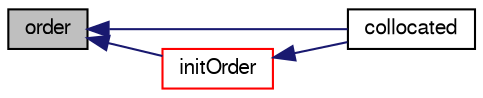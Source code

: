 digraph "order"
{
  bgcolor="transparent";
  edge [fontname="FreeSans",fontsize="10",labelfontname="FreeSans",labelfontsize="10"];
  node [fontname="FreeSans",fontsize="10",shape=record];
  rankdir="LR";
  Node2204 [label="order",height=0.2,width=0.4,color="black", fillcolor="grey75", style="filled", fontcolor="black"];
  Node2204 -> Node2205 [dir="back",color="midnightblue",fontsize="10",style="solid",fontname="FreeSans"];
  Node2205 [label="collocated",height=0.2,width=0.4,color="black",URL="$a27458.html#ad389b83220c77346326729036d47c34a",tooltip="Are faces collocated. Either size 0,1 or length of patch. "];
  Node2204 -> Node2206 [dir="back",color="midnightblue",fontsize="10",style="solid",fontname="FreeSans"];
  Node2206 [label="initOrder",height=0.2,width=0.4,color="red",URL="$a27458.html#a644d6229ea284692666de14387870409",tooltip="Initialize ordering for primitivePatch. Does not. "];
  Node2206 -> Node2205 [dir="back",color="midnightblue",fontsize="10",style="solid",fontname="FreeSans"];
}
